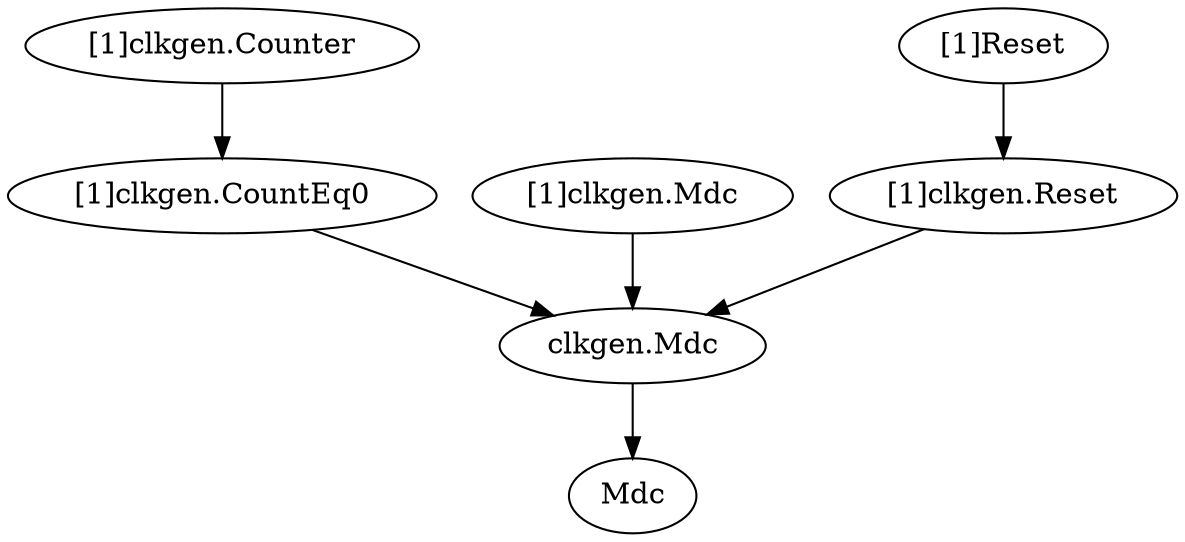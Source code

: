strict digraph "" {
	Mdc	 [complexity=0,
		importance=0.00702796748122,
		rank=0.0];
	"[1]clkgen.Counter"	 [complexity=3,
		importance=0.0477475706669,
		rank=0.015915856889];
	"[1]clkgen.CountEq0"	 [complexity=1,
		importance=0.0273086751643,
		rank=0.0273086751643];
	"[1]clkgen.Counter" -> "[1]clkgen.CountEq0";
	"[1]clkgen.Mdc"	 [complexity=3,
		importance=0.0256404653336,
		rank=0.00854682177788];
	"clkgen.Mdc"	 [complexity=0,
		importance=0.0163342164074,
		rank=0.0];
	"[1]clkgen.Mdc" -> "clkgen.Mdc";
	"[1]clkgen.Reset"	 [complexity=1,
		importance=0.038572780432,
		rank=0.038572780432];
	"[1]clkgen.Reset" -> "clkgen.Mdc";
	"clkgen.Mdc" -> Mdc;
	"[1]Reset"	 [complexity=1,
		importance=0.0444375027857,
		rank=0.0444375027857];
	"[1]Reset" -> "[1]clkgen.Reset";
	"[1]clkgen.CountEq0" -> "clkgen.Mdc";
}
